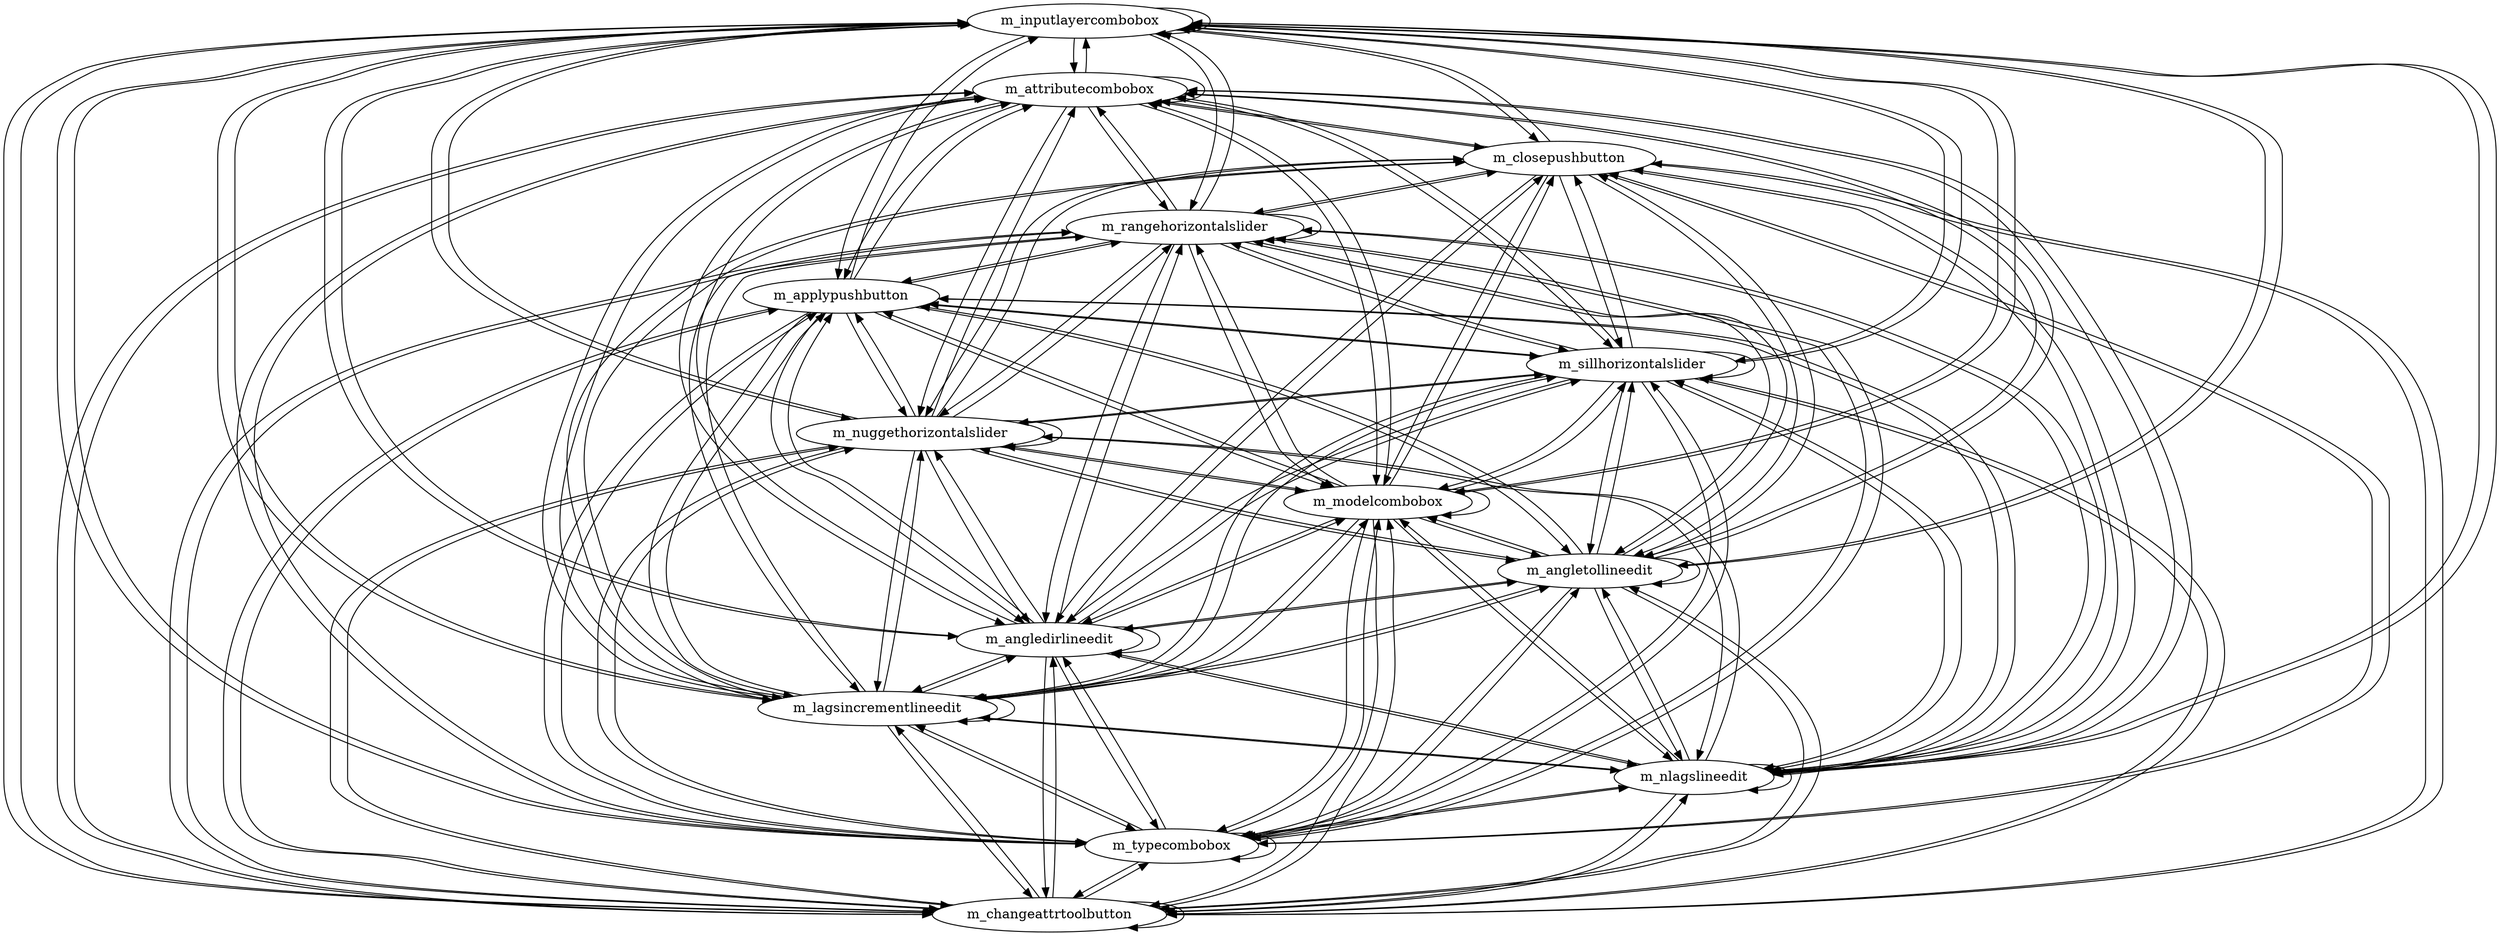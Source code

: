 strict digraph G {
  m_inputlayercombobox [ label="m_inputlayercombobox" ];
  m_attributecombobox [ label="m_attributecombobox" ];
  m_changeattrtoolbutton [ label="m_changeattrtoolbutton" ];
  m_typecombobox [ label="m_typecombobox" ];
  m_nlagslineedit [ label="m_nlagslineedit" ];
  m_lagsincrementlineedit [ label="m_lagsincrementlineedit" ];
  m_angledirlineedit [ label="m_angledirlineedit" ];
  m_angletollineedit [ label="m_angletollineedit" ];
  m_modelcombobox [ label="m_modelcombobox" ];
  m_nuggethorizontalslider [ label="m_nuggethorizontalslider" ];
  m_sillhorizontalslider [ label="m_sillhorizontalslider" ];
  m_rangehorizontalslider [ label="m_rangehorizontalslider" ];
  m_applypushbutton [ label="m_applypushbutton" ];
  m_closepushbutton [ label="m_closepushbutton" ];
  m_inputlayercombobox -> m_inputlayercombobox;
  m_inputlayercombobox -> m_attributecombobox;
  m_inputlayercombobox -> m_changeattrtoolbutton;
  m_inputlayercombobox -> m_typecombobox;
  m_inputlayercombobox -> m_nlagslineedit;
  m_inputlayercombobox -> m_lagsincrementlineedit;
  m_inputlayercombobox -> m_angledirlineedit;
  m_inputlayercombobox -> m_angletollineedit;
  m_inputlayercombobox -> m_modelcombobox;
  m_inputlayercombobox -> m_nuggethorizontalslider;
  m_inputlayercombobox -> m_sillhorizontalslider;
  m_inputlayercombobox -> m_rangehorizontalslider;
  m_inputlayercombobox -> m_applypushbutton;
  m_inputlayercombobox -> m_closepushbutton;
  m_attributecombobox -> m_inputlayercombobox;
  m_attributecombobox -> m_attributecombobox;
  m_attributecombobox -> m_changeattrtoolbutton;
  m_attributecombobox -> m_typecombobox;
  m_attributecombobox -> m_nlagslineedit;
  m_attributecombobox -> m_lagsincrementlineedit;
  m_attributecombobox -> m_angledirlineedit;
  m_attributecombobox -> m_angletollineedit;
  m_attributecombobox -> m_modelcombobox;
  m_attributecombobox -> m_nuggethorizontalslider;
  m_attributecombobox -> m_sillhorizontalslider;
  m_attributecombobox -> m_rangehorizontalslider;
  m_attributecombobox -> m_applypushbutton;
  m_attributecombobox -> m_closepushbutton;
  m_changeattrtoolbutton -> m_inputlayercombobox;
  m_changeattrtoolbutton -> m_attributecombobox;
  m_changeattrtoolbutton -> m_changeattrtoolbutton;
  m_changeattrtoolbutton -> m_typecombobox;
  m_changeattrtoolbutton -> m_nlagslineedit;
  m_changeattrtoolbutton -> m_lagsincrementlineedit;
  m_changeattrtoolbutton -> m_angledirlineedit;
  m_changeattrtoolbutton -> m_angletollineedit;
  m_changeattrtoolbutton -> m_modelcombobox;
  m_changeattrtoolbutton -> m_nuggethorizontalslider;
  m_changeattrtoolbutton -> m_sillhorizontalslider;
  m_changeattrtoolbutton -> m_rangehorizontalslider;
  m_changeattrtoolbutton -> m_applypushbutton;
  m_changeattrtoolbutton -> m_closepushbutton;
  m_typecombobox -> m_inputlayercombobox;
  m_typecombobox -> m_attributecombobox;
  m_typecombobox -> m_changeattrtoolbutton;
  m_typecombobox -> m_typecombobox;
  m_typecombobox -> m_nlagslineedit;
  m_typecombobox -> m_lagsincrementlineedit;
  m_typecombobox -> m_angledirlineedit;
  m_typecombobox -> m_angletollineedit;
  m_typecombobox -> m_modelcombobox;
  m_typecombobox -> m_nuggethorizontalslider;
  m_typecombobox -> m_sillhorizontalslider;
  m_typecombobox -> m_rangehorizontalslider;
  m_typecombobox -> m_applypushbutton;
  m_typecombobox -> m_closepushbutton;
  m_nlagslineedit -> m_inputlayercombobox;
  m_nlagslineedit -> m_attributecombobox;
  m_nlagslineedit -> m_changeattrtoolbutton;
  m_nlagslineedit -> m_typecombobox;
  m_nlagslineedit -> m_nlagslineedit;
  m_nlagslineedit -> m_lagsincrementlineedit;
  m_nlagslineedit -> m_angledirlineedit;
  m_nlagslineedit -> m_angletollineedit;
  m_nlagslineedit -> m_modelcombobox;
  m_nlagslineedit -> m_nuggethorizontalslider;
  m_nlagslineedit -> m_sillhorizontalslider;
  m_nlagslineedit -> m_rangehorizontalslider;
  m_nlagslineedit -> m_applypushbutton;
  m_nlagslineedit -> m_closepushbutton;
  m_lagsincrementlineedit -> m_inputlayercombobox;
  m_lagsincrementlineedit -> m_attributecombobox;
  m_lagsincrementlineedit -> m_changeattrtoolbutton;
  m_lagsincrementlineedit -> m_typecombobox;
  m_lagsincrementlineedit -> m_nlagslineedit;
  m_lagsincrementlineedit -> m_lagsincrementlineedit;
  m_lagsincrementlineedit -> m_angledirlineedit;
  m_lagsincrementlineedit -> m_angletollineedit;
  m_lagsincrementlineedit -> m_modelcombobox;
  m_lagsincrementlineedit -> m_nuggethorizontalslider;
  m_lagsincrementlineedit -> m_sillhorizontalslider;
  m_lagsincrementlineedit -> m_rangehorizontalslider;
  m_lagsincrementlineedit -> m_applypushbutton;
  m_lagsincrementlineedit -> m_closepushbutton;
  m_angledirlineedit -> m_inputlayercombobox;
  m_angledirlineedit -> m_attributecombobox;
  m_angledirlineedit -> m_changeattrtoolbutton;
  m_angledirlineedit -> m_typecombobox;
  m_angledirlineedit -> m_nlagslineedit;
  m_angledirlineedit -> m_lagsincrementlineedit;
  m_angledirlineedit -> m_angledirlineedit;
  m_angledirlineedit -> m_angletollineedit;
  m_angledirlineedit -> m_modelcombobox;
  m_angledirlineedit -> m_nuggethorizontalslider;
  m_angledirlineedit -> m_sillhorizontalslider;
  m_angledirlineedit -> m_rangehorizontalslider;
  m_angledirlineedit -> m_applypushbutton;
  m_angledirlineedit -> m_closepushbutton;
  m_angletollineedit -> m_inputlayercombobox;
  m_angletollineedit -> m_attributecombobox;
  m_angletollineedit -> m_changeattrtoolbutton;
  m_angletollineedit -> m_typecombobox;
  m_angletollineedit -> m_nlagslineedit;
  m_angletollineedit -> m_lagsincrementlineedit;
  m_angletollineedit -> m_angledirlineedit;
  m_angletollineedit -> m_angletollineedit;
  m_angletollineedit -> m_modelcombobox;
  m_angletollineedit -> m_nuggethorizontalslider;
  m_angletollineedit -> m_sillhorizontalslider;
  m_angletollineedit -> m_rangehorizontalslider;
  m_angletollineedit -> m_applypushbutton;
  m_angletollineedit -> m_closepushbutton;
  m_modelcombobox -> m_inputlayercombobox;
  m_modelcombobox -> m_attributecombobox;
  m_modelcombobox -> m_changeattrtoolbutton;
  m_modelcombobox -> m_typecombobox;
  m_modelcombobox -> m_nlagslineedit;
  m_modelcombobox -> m_lagsincrementlineedit;
  m_modelcombobox -> m_angledirlineedit;
  m_modelcombobox -> m_angletollineedit;
  m_modelcombobox -> m_modelcombobox;
  m_modelcombobox -> m_nuggethorizontalslider;
  m_modelcombobox -> m_sillhorizontalslider;
  m_modelcombobox -> m_rangehorizontalslider;
  m_modelcombobox -> m_applypushbutton;
  m_modelcombobox -> m_closepushbutton;
  m_nuggethorizontalslider -> m_inputlayercombobox;
  m_nuggethorizontalslider -> m_attributecombobox;
  m_nuggethorizontalslider -> m_changeattrtoolbutton;
  m_nuggethorizontalslider -> m_typecombobox;
  m_nuggethorizontalslider -> m_nlagslineedit;
  m_nuggethorizontalslider -> m_lagsincrementlineedit;
  m_nuggethorizontalslider -> m_angledirlineedit;
  m_nuggethorizontalslider -> m_angletollineedit;
  m_nuggethorizontalslider -> m_modelcombobox;
  m_nuggethorizontalslider -> m_nuggethorizontalslider;
  m_nuggethorizontalslider -> m_sillhorizontalslider;
  m_nuggethorizontalslider -> m_rangehorizontalslider;
  m_nuggethorizontalslider -> m_applypushbutton;
  m_nuggethorizontalslider -> m_closepushbutton;
  m_sillhorizontalslider -> m_inputlayercombobox;
  m_sillhorizontalslider -> m_attributecombobox;
  m_sillhorizontalslider -> m_changeattrtoolbutton;
  m_sillhorizontalslider -> m_typecombobox;
  m_sillhorizontalslider -> m_nlagslineedit;
  m_sillhorizontalslider -> m_lagsincrementlineedit;
  m_sillhorizontalslider -> m_angledirlineedit;
  m_sillhorizontalslider -> m_angletollineedit;
  m_sillhorizontalslider -> m_modelcombobox;
  m_sillhorizontalslider -> m_nuggethorizontalslider;
  m_sillhorizontalslider -> m_sillhorizontalslider;
  m_sillhorizontalslider -> m_rangehorizontalslider;
  m_sillhorizontalslider -> m_applypushbutton;
  m_sillhorizontalslider -> m_closepushbutton;
  m_rangehorizontalslider -> m_inputlayercombobox;
  m_rangehorizontalslider -> m_attributecombobox;
  m_rangehorizontalslider -> m_changeattrtoolbutton;
  m_rangehorizontalslider -> m_typecombobox;
  m_rangehorizontalslider -> m_nlagslineedit;
  m_rangehorizontalslider -> m_lagsincrementlineedit;
  m_rangehorizontalslider -> m_angledirlineedit;
  m_rangehorizontalslider -> m_angletollineedit;
  m_rangehorizontalslider -> m_modelcombobox;
  m_rangehorizontalslider -> m_nuggethorizontalslider;
  m_rangehorizontalslider -> m_sillhorizontalslider;
  m_rangehorizontalslider -> m_rangehorizontalslider;
  m_rangehorizontalslider -> m_applypushbutton;
  m_rangehorizontalslider -> m_closepushbutton;
  m_applypushbutton -> m_inputlayercombobox;
  m_applypushbutton -> m_attributecombobox;
  m_applypushbutton -> m_changeattrtoolbutton;
  m_applypushbutton -> m_typecombobox;
  m_applypushbutton -> m_nlagslineedit;
  m_applypushbutton -> m_lagsincrementlineedit;
  m_applypushbutton -> m_angledirlineedit;
  m_applypushbutton -> m_angletollineedit;
  m_applypushbutton -> m_modelcombobox;
  m_applypushbutton -> m_nuggethorizontalslider;
  m_applypushbutton -> m_sillhorizontalslider;
  m_applypushbutton -> m_rangehorizontalslider;
  m_closepushbutton -> m_inputlayercombobox;
  m_closepushbutton -> m_attributecombobox;
  m_closepushbutton -> m_changeattrtoolbutton;
  m_closepushbutton -> m_typecombobox;
  m_closepushbutton -> m_nlagslineedit;
  m_closepushbutton -> m_lagsincrementlineedit;
  m_closepushbutton -> m_angledirlineedit;
  m_closepushbutton -> m_angletollineedit;
  m_closepushbutton -> m_modelcombobox;
  m_closepushbutton -> m_nuggethorizontalslider;
  m_closepushbutton -> m_sillhorizontalslider;
  m_closepushbutton -> m_rangehorizontalslider;
}
